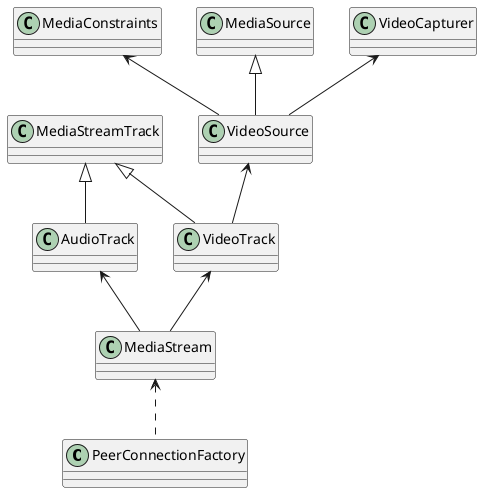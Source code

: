 @startuml WebRTC_Android_Api_Class

/'PeerConnection所有资源创建工厂'/
class PeerConnectionFactory {

}

MediaStream <.. PeerConnectionFactory

/'媒体限制条件，创建媒体源时使用'/
class MediaConstraints {

}
class MediaStream {

}
AudioTrack <-- MediaStream
MediaStreamTrack <|-- AudioTrack

VideoTrack <-- MediaStream
MediaStreamTrack <|-- VideoTrack
VideoSource <-- VideoTrack
class VideoSource {

}
MediaSource <|-- VideoSource
class MediaSource {
    
}
VideoCapturer <-- VideoSource
MediaConstraints <-- VideoSource

class MediaStreamTrack {

}

@enduml
